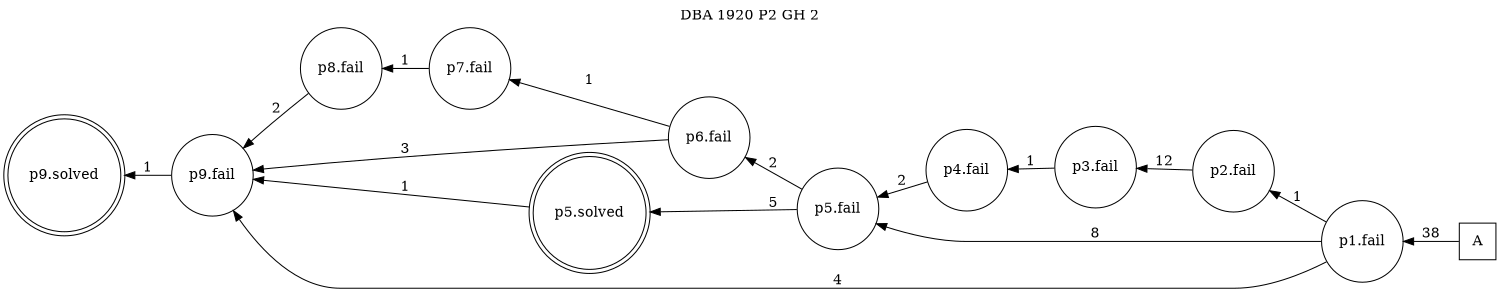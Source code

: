 digraph DBA_1920_P2_GH_2 {
labelloc="tl"
label= " DBA 1920 P2 GH 2 "
rankdir="RL";
graph [ size=" 10 , 10 !"]

"A" [shape="square" label="A"]
"p1.fail" [shape="circle" label="p1.fail"]
"p2.fail" [shape="circle" label="p2.fail"]
"p3.fail" [shape="circle" label="p3.fail"]
"p4.fail" [shape="circle" label="p4.fail"]
"p5.fail" [shape="circle" label="p5.fail"]
"p6.fail" [shape="circle" label="p6.fail"]
"p7.fail" [shape="circle" label="p7.fail"]
"p8.fail" [shape="circle" label="p8.fail"]
"p9.fail" [shape="circle" label="p9.fail"]
"p5.solved" [shape="doublecircle" label="p5.solved"]
"p9.solved" [shape="doublecircle" label="p9.solved"]
"A" -> "p1.fail" [ label=38]
"p1.fail" -> "p2.fail" [ label=1]
"p1.fail" -> "p5.fail" [ label=8]
"p1.fail" -> "p9.fail" [ label=4]
"p2.fail" -> "p3.fail" [ label=12]
"p3.fail" -> "p4.fail" [ label=1]
"p4.fail" -> "p5.fail" [ label=2]
"p5.fail" -> "p6.fail" [ label=2]
"p5.fail" -> "p5.solved" [ label=5]
"p6.fail" -> "p7.fail" [ label=1]
"p6.fail" -> "p9.fail" [ label=3]
"p7.fail" -> "p8.fail" [ label=1]
"p8.fail" -> "p9.fail" [ label=2]
"p9.fail" -> "p9.solved" [ label=1]
"p5.solved" -> "p9.fail" [ label=1]
}
